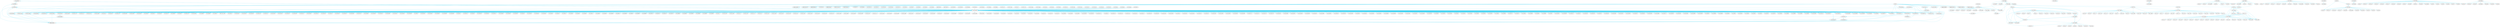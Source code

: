 digraph G {
	"10.2.200.247"->"10.2.203.67" [color="#31CEF0"];
	"10.2.201.88"->"10.2.201.88" [color="#31CEF0"];
	"10.2.203.254"->"10.2.200.108" [color="#31CEF0"];
	"10.2.203.254"->"10.2.200.114" [color="#31CEF0"];
	"10.2.203.254"->"10.2.200.135" [color="#31CEF0"];
	"10.2.203.254"->"10.2.200.151" [color="#31CEF0"];
	"10.2.203.254"->"10.2.200.163" [color="#31CEF0"];
	"10.2.203.254"->"10.2.200.188" [color="#31CEF0"];
	"10.2.203.254"->"10.2.200.193" [color="#31CEF0"];
	"10.2.203.254"->"10.2.200.239" [color="#31CEF0"];
	"10.2.203.254"->"10.2.200.243" [color="#31CEF0"];
	"10.2.203.254"->"10.2.200.247" [color="#31CEF0"];
	"10.2.203.254"->"10.2.200.35" [color="#31CEF0"];
	"10.2.203.254"->"10.2.200.41" [color="#31CEF0"];
	"10.2.203.254"->"10.2.200.72" [color="#31CEF0"];
	"10.2.203.254"->"10.2.201.156" [color="#31CEF0"];
	"10.2.203.254"->"10.2.201.175" [color="#31CEF0"];
	"10.2.203.254"->"10.2.201.211" [color="#31CEF0"];
	"10.2.203.254"->"10.2.201.237" [color="#31CEF0"];
	"10.2.203.254"->"10.2.201.240" [color="#31CEF0"];
	"10.2.203.254"->"10.2.201.41" [color="#31CEF0"];
	"10.2.203.254"->"10.2.201.88" [color="#31CEF0"];
	"10.2.203.254"->"10.2.202.10" [color="#31CEF0"];
	"10.2.203.254"->"10.2.202.170" [color="#31CEF0"];
	"10.2.203.254"->"10.2.202.184" [color="#31CEF0"];
	"10.2.203.254"->"10.2.202.185" [color="#31CEF0"];
	"10.2.203.254"->"10.2.202.202" [color="#31CEF0"];
	"10.2.203.254"->"10.2.202.220" [color="#31CEF0"];
	"10.2.203.254"->"10.2.202.34" [color="#31CEF0"];
	"10.2.203.254"->"10.2.202.37" [color="#31CEF0"];
	"10.2.203.254"->"10.2.202.45" [color="#31CEF0"];
	"10.2.203.254"->"10.2.202.70" [color="#31CEF0"];
	"10.2.203.254"->"10.2.202.83" [color="#31CEF0"];
	"10.2.203.254"->"10.2.202.87" [color="#31CEF0"];
	"10.2.203.254"->"10.2.203.170" [color="#31CEF0"];
	"10.2.203.254"->"10.2.203.189" [color="#31CEF0"];
	"10.2.203.254"->"10.2.203.66" [color="#31CEF0"];
	"10.2.203.254"->"10.2.203.80" [color="#31CEF0"];
	"10.2.203.254"->"10.2.203.87" [color="#31CEF0"];
	"10.2.203.254"->"100.72.227.193" [color="#31CEF0"];
	"10.2.31.254"->"10.2.31.211" [color="#31CEF0"];
	"10.2.0.254"->"10.2.0.10" [color="#31CEF0"];
	"10.2.0.254"->"10.2.0.182" [color="#31CEF0"];
	"10.2.0.254"->"10.2.0.183" [color="#31CEF0"];
	"10.2.0.254"->"10.2.0.185" [color="#31CEF0"];
	"10.2.0.254"->"10.2.0.186" [color="#31CEF0"];
	"10.2.0.187"->"10.2.0.187" [color="#31CEF0"];
	"10.2.0.254"->"10.2.0.200" [color="#31CEF0"];
	"10.2.0.9"->"10.2.0.200" [color="#31CEF0"];
	"10.2.0.249"->"10.2.0.204" [color="#31CEF0"];
	"10.2.0.250"->"10.2.0.204" [color="#31CEF0"];
	"10.2.0.254"->"10.2.0.204" [color="#31CEF0"];
	"10.2.0.254"->"10.2.0.205" [color="#31CEF0"];
	"10.2.0.250"->"10.2.0.249" [color="#31CEF0"];
	"10.2.0.249"->"10.2.0.250" [color="#31CEF0"];
	"10.2.0.181"->"10.2.0.254" [color="#31CEF0"];
	"10.2.0.250"->"10.2.0.254" [color="#31CEF0"];
	"10.2.0.68"->"10.2.0.254" [color="#31CEF0"];
	"10.2.0.254"->"10.2.0.3" [color="#31CEF0"];
	"10.2.0.249"->"10.2.0.64" [color="#31CEF0"];
	"10.2.0.249"->"10.2.0.65" [color="#31CEF0"];
	"10.2.0.249"->"10.2.0.67" [color="#31CEF0"];
	"10.2.0.249"->"10.2.0.68" [color="#31CEF0"];
	"10.2.0.9"->"10.2.0.68" [color="#31CEF0"];
	"10.2.0.254"->"10.2.0.9" [color="#31CEF0"];
	"10.2.1.250"->"10.2.1.1" [color="#31CEF0"];
	"10.2.1.5"->"10.2.1.1" [color="#31CEF0"];
	"10.2.1.254"->"10.2.1.10" [color="#31CEF0"];
	"10.2.1.249"->"10.2.1.11" [color="#31CEF0"];
	"10.2.1.249"->"10.2.1.12" [color="#31CEF0"];
	"10.2.1.249"->"10.2.1.13" [color="#31CEF0"];
	"10.2.1.254"->"10.2.1.14" [color="#31CEF0"];
	"10.2.1.250"->"10.2.1.15" [color="#31CEF0"];
	"10.2.1.254"->"10.2.1.16" [color="#31CEF0"];
	"10.2.1.254"->"10.2.1.18" [color="#31CEF0"];
	"10.2.1.249"->"10.2.1.19" [color="#31CEF0"];
	"10.2.1.249"->"10.2.1.2" [color="#31CEF0"];
	"10.2.1.254"->"10.2.1.20" [color="#31CEF0"];
	"10.2.1.1"->"10.2.1.205" [color="#31CEF0"];
	"10.2.1.15"->"10.2.1.205" [color="#31CEF0"];
	"10.2.1.17"->"10.2.1.205" [color="#31CEF0"];
	"10.2.1.254"->"10.2.1.205" [color="#31CEF0"];
	"10.2.1.5"->"10.2.1.205" [color="#31CEF0"];
	"10.2.1.254"->"10.2.1.21" [color="#31CEF0"];
	"10.2.1.1"->"10.2.1.230" [color="#31CEF0"];
	"10.2.1.15"->"10.2.1.230" [color="#31CEF0"];
	"10.2.1.17"->"10.2.1.230" [color="#31CEF0"];
	"10.2.1.254"->"10.2.1.230" [color="#31CEF0"];
	"10.2.1.5"->"10.2.1.230" [color="#31CEF0"];
	"10.2.1.1"->"10.2.1.249" [color="#31CEF0"];
	"10.2.1.15"->"10.2.1.249" [color="#31CEF0"];
	"10.2.1.17"->"10.2.1.249" [color="#31CEF0"];
	"10.2.1.250"->"10.2.1.249" [color="#31CEF0"];
	"10.2.1.5"->"10.2.1.249" [color="#31CEF0"];
	"10.2.1.1"->"10.2.1.250" [color="#31CEF0"];
	"10.2.1.15"->"10.2.1.250" [color="#31CEF0"];
	"10.2.1.5"->"10.2.1.250" [color="#31CEF0"];
	"10.2.1.1"->"10.2.1.254" [color="#31CEF0"];
	"10.2.1.15"->"10.2.1.254" [color="#31CEF0"];
	"10.2.1.17"->"10.2.1.254" [color="#31CEF0"];
	"10.2.1.5"->"10.2.1.254" [color="#31CEF0"];
	"10.2.1.254"->"10.2.1.3" [color="#31CEF0"];
	"10.2.1.254"->"10.2.1.4" [color="#31CEF0"];
	"10.2.0.250"->"10.2.1.5" [color="#31CEF0"];
	"10.2.1.1"->"10.2.1.5" [color="#31CEF0"];
	"10.2.1.250"->"10.2.1.5" [color="#31CEF0"];
	"10.2.1.254"->"10.2.1.6" [color="#31CEF0"];
	"10.2.1.254"->"10.2.1.8" [color="#31CEF0"];
	"10.2.1.254"->"10.2.1.9" [color="#31CEF0"];
	"10.2.10.250"->"10.2.10.249" [color="#31CEF0"];
	"10.2.10.249"->"10.2.10.250" [color="#31CEF0"];
	"10.2.2.254"->"10.2.2.1" [color="#31CEF0"];
	"10.2.2.249"->"10.2.2.10" [color="#31CEF0"];
	"10.2.2.254"->"10.2.2.11" [color="#31CEF0"];
	"10.2.2.254"->"10.2.2.12" [color="#31CEF0"];
	"10.2.2.254"->"10.2.2.13" [color="#31CEF0"];
	"10.2.2.254"->"10.2.2.14" [color="#31CEF0"];
	"10.2.2.249"->"10.2.2.15" [color="#31CEF0"];
	"10.2.2.250"->"10.2.2.16" [color="#31CEF0"];
	"10.2.2.254"->"10.2.2.16" [color="#31CEF0"];
	"10.2.2.249"->"10.2.2.17" [color="#31CEF0"];
	"10.2.2.254"->"10.2.2.17" [color="#31CEF0"];
	"10.2.2.249"->"10.2.2.18" [color="#31CEF0"];
	"10.2.2.254"->"10.2.2.19" [color="#31CEF0"];
	"10.2.2.249"->"10.2.2.2" [color="#31CEF0"];
	"10.2.2.254"->"10.2.2.20" [color="#31CEF0"];
	"10.2.2.254"->"10.2.2.205" [color="#31CEF0"];
	"10.2.2.8"->"10.2.2.205" [color="#31CEF0"];
	"10.2.2.9"->"10.2.2.205" [color="#31CEF0"];
	"10.2.2.254"->"10.2.2.21" [color="#31CEF0"];
	"10.2.2.254"->"10.2.2.230" [color="#31CEF0"];
	"10.2.2.8"->"10.2.2.230" [color="#31CEF0"];
	"10.2.2.9"->"10.2.2.230" [color="#31CEF0"];
	"10.2.2.250"->"10.2.2.249" [color="#31CEF0"];
	"10.2.2.8"->"10.2.2.249" [color="#31CEF0"];
	"10.2.2.9"->"10.2.2.249" [color="#31CEF0"];
	"10.2.2.16"->"10.2.2.250" [color="#31CEF0"];
	"10.2.2.249"->"10.2.2.250" [color="#31CEF0"];
	"10.2.2.8"->"10.2.2.250" [color="#31CEF0"];
	"10.2.2.9"->"10.2.2.250" [color="#31CEF0"];
	"10.2.2.8"->"10.2.2.254" [color="#31CEF0"];
	"10.2.2.9"->"10.2.2.254" [color="#31CEF0"];
	"10.2.2.249"->"10.2.2.3" [color="#31CEF0"];
	"10.2.2.249"->"10.2.2.4" [color="#31CEF0"];
	"10.2.2.254"->"10.2.2.5" [color="#31CEF0"];
	"10.2.2.249"->"10.2.2.6" [color="#31CEF0"];
	"10.2.2.254"->"10.2.2.7" [color="#31CEF0"];
	"10.2.0.250"->"10.2.2.8" [color="#31CEF0"];
	"10.2.2.250"->"10.2.2.8" [color="#31CEF0"];
	"10.2.2.9"->"10.2.2.8" [color="#31CEF0"];
	"10.2.2.250"->"10.2.2.9" [color="#31CEF0"];
	"10.2.2.8"->"10.2.2.9" [color="#31CEF0"];
	"10.2.203.254"->"10.2.200.10" [color="#31CEF0"];
	"10.2.203.254"->"10.2.200.102" [color="#31CEF0"];
	"10.2.203.254"->"10.2.200.104" [color="#31CEF0"];
	"10.2.203.254"->"10.2.200.108" [color="#31CEF0"];
	"10.2.203.254"->"10.2.200.109" [color="#31CEF0"];
	"10.2.203.254"->"10.2.200.114" [color="#31CEF0"];
	"10.2.203.254"->"10.2.200.119" [color="#31CEF0"];
	"10.2.203.254"->"10.2.200.121" [color="#31CEF0"];
	"10.2.203.254"->"10.2.200.126" [color="#31CEF0"];
	"10.2.203.254"->"10.2.200.130" [color="#31CEF0"];
	"10.2.203.254"->"10.2.200.132" [color="#31CEF0"];
	"10.2.203.254"->"10.2.200.135" [color="#31CEF0"];
	"10.2.203.254"->"10.2.200.136" [color="#31CEF0"];
	"10.2.203.254"->"10.2.200.137" [color="#31CEF0"];
	"10.2.203.254"->"10.2.200.139" [color="#31CEF0"];
	"10.2.203.254"->"10.2.200.141" [color="#31CEF0"];
	"10.2.203.254"->"10.2.200.145" [color="#31CEF0"];
	"10.2.203.254"->"10.2.200.15" [color="#31CEF0"];
	"0.0.0.0"->"10.2.200.151" [color="#31CEF0"];
	"10.2.200.151"->"10.2.200.151" [color="#31CEF0"];
	"10.2.203.254"->"10.2.200.151" [color="#31CEF0"];
	"10.2.203.254"->"10.2.200.152" [color="#31CEF0"];
	"10.2.203.254"->"10.2.200.167" [color="#31CEF0"];
	"10.2.203.254"->"10.2.200.169" [color="#31CEF0"];
	"10.2.203.254"->"10.2.200.176" [color="#31CEF0"];
	"10.2.203.254"->"10.2.200.180" [color="#31CEF0"];
	"10.2.203.254"->"10.2.200.184" [color="#31CEF0"];
	"10.2.203.254"->"10.2.200.187" [color="#31CEF0"];
	"10.2.203.254"->"10.2.200.188" [color="#31CEF0"];
	"10.2.203.254"->"10.2.200.189" [color="#31CEF0"];
	"10.2.203.254"->"10.2.200.191" [color="#31CEF0"];
	"0.0.0.0"->"10.2.200.193" [color="#31CEF0"];
	"10.2.200.193"->"10.2.200.193" [color="#31CEF0"];
	"10.2.203.254"->"10.2.200.194" [color="#31CEF0"];
	"10.2.203.254"->"10.2.200.196" [color="#31CEF0"];
	"10.2.203.254"->"10.2.200.2" [color="#31CEF0"];
	"10.2.203.254"->"10.2.200.202" [color="#31CEF0"];
	"10.2.203.254"->"10.2.200.203" [color="#31CEF0"];
	"10.2.203.254"->"10.2.200.205" [color="#31CEF0"];
	"10.2.203.254"->"10.2.200.208" [color="#31CEF0"];
	"10.2.203.254"->"10.2.200.209" [color="#31CEF0"];
	"10.2.203.254"->"10.2.200.21" [color="#31CEF0"];
	"10.2.203.254"->"10.2.200.211" [color="#31CEF0"];
	"10.2.200.213"->"10.2.200.213" [color="#31CEF0"];
	"10.2.203.254"->"10.2.200.22" [color="#31CEF0"];
	"10.2.203.254"->"10.2.200.220" [color="#31CEF0"];
	"10.2.203.254"->"10.2.200.225" [color="#31CEF0"];
	"10.2.203.254"->"10.2.200.227" [color="#31CEF0"];
	"10.2.203.254"->"10.2.200.228" [color="#31CEF0"];
	"10.2.203.254"->"10.2.200.229" [color="#31CEF0"];
	"10.2.203.254"->"10.2.200.233" [color="#31CEF0"];
	"10.2.203.254"->"10.2.200.239" [color="#31CEF0"];
	"10.2.203.254"->"10.2.200.24" [color="#31CEF0"];
	"10.2.203.254"->"10.2.200.240" [color="#31CEF0"];
	"10.2.203.254"->"10.2.200.243" [color="#31CEF0"];
	"10.2.203.254"->"10.2.200.244" [color="#31CEF0"];
	"10.2.203.254"->"10.2.200.245" [color="#31CEF0"];
	"10.2.203.67"->"10.2.200.247" [color="#31CEF0"];
	"10.2.203.254"->"10.2.200.26" [color="#31CEF0"];
	"10.2.203.254"->"10.2.200.31" [color="#31CEF0"];
	"0.0.0.0"->"10.2.200.35" [color="#31CEF0"];
	"10.2.200.35"->"10.2.200.35" [color="#31CEF0"];
	"10.2.203.254"->"10.2.200.35" [color="#31CEF0"];
	"10.2.203.254"->"10.2.200.37" [color="#31CEF0"];
	"10.2.203.254"->"10.2.200.39" [color="#31CEF0"];
	"10.2.203.254"->"10.2.200.40" [color="#31CEF0"];
	"10.2.203.254"->"10.2.200.41" [color="#31CEF0"];
	"10.2.203.254"->"10.2.200.46" [color="#31CEF0"];
	"10.2.203.254"->"10.2.200.47" [color="#31CEF0"];
	"10.2.203.254"->"10.2.200.50" [color="#31CEF0"];
	"10.2.203.254"->"10.2.200.53" [color="#31CEF0"];
	"10.2.203.254"->"10.2.200.56" [color="#31CEF0"];
	"10.2.203.254"->"10.2.200.57" [color="#31CEF0"];
	"10.2.203.254"->"10.2.200.58" [color="#31CEF0"];
	"10.2.203.254"->"10.2.200.6" [color="#31CEF0"];
	"10.2.203.254"->"10.2.200.65" [color="#31CEF0"];
	"10.2.203.254"->"10.2.200.69" [color="#31CEF0"];
	"0.0.0.0"->"10.2.200.70" [color="#31CEF0"];
	"10.2.200.70"->"10.2.200.70" [color="#31CEF0"];
	"10.2.203.254"->"10.2.200.70" [color="#31CEF0"];
	"10.2.203.254"->"10.2.200.73" [color="#31CEF0"];
	"10.2.203.254"->"10.2.200.74" [color="#31CEF0"];
	"10.2.203.254"->"10.2.200.75" [color="#31CEF0"];
	"10.2.203.254"->"10.2.200.76" [color="#31CEF0"];
	"10.2.203.254"->"10.2.200.80" [color="#31CEF0"];
	"10.2.203.254"->"10.2.200.84" [color="#31CEF0"];
	"10.2.203.254"->"10.2.200.85" [color="#31CEF0"];
	"10.2.203.254"->"10.2.200.88" [color="#31CEF0"];
	"10.2.203.254"->"10.2.200.89" [color="#31CEF0"];
	"10.2.203.254"->"10.2.200.96" [color="#31CEF0"];
	"0.0.0.0"->"10.2.201.0" [color="#31CEF0"];
	"10.2.201.0"->"10.2.201.0" [color="#31CEF0"];
	"10.2.201.161"->"10.2.201.0" [color="#31CEF0"];
	"10.2.203.254"->"10.2.201.1" [color="#31CEF0"];
	"10.2.203.254"->"10.2.201.100" [color="#31CEF0"];
	"10.2.203.254"->"10.2.201.106" [color="#31CEF0"];
	"10.2.203.254"->"10.2.201.11" [color="#31CEF0"];
	"10.2.203.254"->"10.2.201.116" [color="#31CEF0"];
	"10.2.203.254"->"10.2.201.117" [color="#31CEF0"];
	"0.0.0.0"->"10.2.201.118" [color="#31CEF0"];
	"10.2.201.118"->"10.2.201.118" [color="#31CEF0"];
	"10.2.203.254"->"10.2.201.118" [color="#31CEF0"];
	"10.2.203.254"->"10.2.201.12" [color="#31CEF0"];
	"10.2.203.254"->"10.2.201.122" [color="#31CEF0"];
	"10.2.203.254"->"10.2.201.128" [color="#31CEF0"];
	"10.2.203.254"->"10.2.201.132" [color="#31CEF0"];
	"10.2.203.254"->"10.2.201.133" [color="#31CEF0"];
	"10.2.203.254"->"10.2.201.141" [color="#31CEF0"];
	"10.2.203.254"->"10.2.201.143" [color="#31CEF0"];
	"10.2.203.254"->"10.2.201.153" [color="#31CEF0"];
	"10.2.203.254"->"10.2.201.154" [color="#31CEF0"];
	"10.2.203.254"->"10.2.201.155" [color="#31CEF0"];
	"10.2.203.254"->"10.2.201.157" [color="#31CEF0"];
	"10.2.203.254"->"10.2.201.159" [color="#31CEF0"];
	"10.2.203.254"->"10.2.201.160" [color="#31CEF0"];
	"0.0.0.0"->"10.2.201.161" [color="#31CEF0"];
	"10.2.201.161"->"10.2.201.161" [color="#31CEF0"];
	"10.2.203.254"->"10.2.201.161" [color="#31CEF0"];
	"10.2.203.254"->"10.2.201.163" [color="#31CEF0"];
	"10.2.203.254"->"10.2.201.166" [color="#31CEF0"];
	"10.2.203.254"->"10.2.201.167" [color="#31CEF0"];
	"10.2.203.254"->"10.2.201.171" [color="#31CEF0"];
	"0.0.0.0"->"10.2.201.174" [color="#31CEF0"];
	"10.2.201.174"->"10.2.201.174" [color="#31CEF0"];
	"10.2.203.254"->"10.2.201.174" [color="#31CEF0"];
	"10.2.203.254"->"10.2.201.181" [color="#31CEF0"];
	"10.2.203.254"->"10.2.201.185" [color="#31CEF0"];
	"10.2.203.254"->"10.2.201.186" [color="#31CEF0"];
	"10.2.203.254"->"10.2.201.189" [color="#31CEF0"];
	"0.0.0.0"->"10.2.201.194" [color="#31CEF0"];
	"10.2.201.194"->"10.2.201.194" [color="#31CEF0"];
	"10.2.203.254"->"10.2.201.194" [color="#31CEF0"];
	"10.2.203.254"->"10.2.201.197" [color="#31CEF0"];
	"10.2.203.254"->"10.2.201.213" [color="#31CEF0"];
	"10.2.203.254"->"10.2.201.225" [color="#31CEF0"];
	"10.2.203.254"->"10.2.201.226" [color="#31CEF0"];
	"10.2.203.254"->"10.2.201.23" [color="#31CEF0"];
	"10.2.203.254"->"10.2.201.234" [color="#31CEF0"];
	"10.2.201.235"->"10.2.201.235" [color="#31CEF0"];
	"10.2.203.254"->"10.2.201.235" [color="#31CEF0"];
	"10.2.203.254"->"10.2.201.236" [color="#31CEF0"];
	"10.2.201.237"->"10.2.201.237" [color="#31CEF0"];
	"10.2.203.254"->"10.2.201.24" [color="#31CEF0"];
	"10.2.203.254"->"10.2.201.240" [color="#31CEF0"];
	"10.2.203.254"->"10.2.201.245" [color="#31CEF0"];
	"10.2.203.254"->"10.2.201.246" [color="#31CEF0"];
	"10.2.203.254"->"10.2.201.251" [color="#31CEF0"];
	"0.0.0.0"->"10.2.201.253" [color="#31CEF0"];
	"10.2.201.253"->"10.2.201.253" [color="#31CEF0"];
	"10.2.203.254"->"10.2.201.254" [color="#31CEF0"];
	"10.2.203.254"->"10.2.201.255" [color="#31CEF0"];
	"10.2.203.254"->"10.2.201.29" [color="#31CEF0"];
	"10.2.203.254"->"10.2.201.33" [color="#31CEF0"];
	"10.2.203.254"->"10.2.201.44" [color="#31CEF0"];
	"10.2.203.254"->"10.2.201.52" [color="#31CEF0"];
	"10.2.203.254"->"10.2.201.54" [color="#31CEF0"];
	"10.2.203.254"->"10.2.201.60" [color="#31CEF0"];
	"0.0.0.0"->"10.2.201.64" [color="#31CEF0"];
	"10.2.201.64"->"10.2.201.64" [color="#31CEF0"];
	"10.2.203.254"->"10.2.201.70" [color="#31CEF0"];
	"10.2.203.254"->"10.2.201.78" [color="#31CEF0"];
	"10.2.203.254"->"10.2.201.79" [color="#31CEF0"];
	"10.2.201.88"->"10.2.201.88" [color="#31CEF0"];
	"10.2.203.254"->"10.2.201.88" [color="#31CEF0"];
	"10.2.203.254"->"10.2.201.92" [color="#31CEF0"];
	"10.2.203.254"->"10.2.201.95" [color="#31CEF0"];
	"10.2.203.254"->"10.2.201.99" [color="#31CEF0"];
	"10.2.203.254"->"10.2.202.10" [color="#31CEF0"];
	"10.2.203.254"->"10.2.202.100" [color="#31CEF0"];
	"10.2.203.254"->"10.2.202.102" [color="#31CEF0"];
	"10.2.202.107"->"10.2.202.107" [color="#31CEF0"];
	"10.2.203.254"->"10.2.202.107" [color="#31CEF0"];
	"10.2.203.254"->"10.2.202.11" [color="#31CEF0"];
	"10.2.203.254"->"10.2.202.112" [color="#31CEF0"];
	"10.2.203.254"->"10.2.202.113" [color="#31CEF0"];
	"10.2.203.254"->"10.2.202.114" [color="#31CEF0"];
	"10.2.203.254"->"10.2.202.115" [color="#31CEF0"];
	"10.2.203.254"->"10.2.202.117" [color="#31CEF0"];
	"10.2.203.254"->"10.2.202.119" [color="#31CEF0"];
	"10.2.203.254"->"10.2.202.123" [color="#31CEF0"];
	"10.2.203.254"->"10.2.202.125" [color="#31CEF0"];
	"10.2.203.254"->"10.2.202.129" [color="#31CEF0"];
	"10.2.203.254"->"10.2.202.13" [color="#31CEF0"];
	"10.2.203.254"->"10.2.202.131" [color="#31CEF0"];
	"10.2.203.254"->"10.2.202.134" [color="#31CEF0"];
	"10.2.203.254"->"10.2.202.141" [color="#31CEF0"];
	"0.0.0.0"->"10.2.202.143" [color="#31CEF0"];
	"10.2.202.143"->"10.2.202.143" [color="#31CEF0"];
	"10.2.203.254"->"10.2.202.143" [color="#31CEF0"];
	"10.2.203.254"->"10.2.202.151" [color="#31CEF0"];
	"10.2.203.254"->"10.2.202.154" [color="#31CEF0"];
	"10.2.203.254"->"10.2.202.158" [color="#31CEF0"];
	"10.2.203.254"->"10.2.202.163" [color="#31CEF0"];
	"10.2.203.254"->"10.2.202.164" [color="#31CEF0"];
	"10.2.203.254"->"10.2.202.168" [color="#31CEF0"];
	"10.2.203.254"->"10.2.202.170" [color="#31CEF0"];
	"10.2.203.254"->"10.2.202.171" [color="#31CEF0"];
	"10.2.203.254"->"10.2.202.172" [color="#31CEF0"];
	"10.2.203.254"->"10.2.202.173" [color="#31CEF0"];
	"10.2.203.254"->"10.2.202.175" [color="#31CEF0"];
	"10.2.203.254"->"10.2.202.181" [color="#31CEF0"];
	"10.2.203.254"->"10.2.202.183" [color="#31CEF0"];
	"10.2.203.254"->"10.2.202.185" [color="#31CEF0"];
	"10.2.203.254"->"10.2.202.187" [color="#31CEF0"];
	"10.2.203.254"->"10.2.202.194" [color="#31CEF0"];
	"10.2.203.254"->"10.2.202.195" [color="#31CEF0"];
	"10.2.203.254"->"10.2.202.197" [color="#31CEF0"];
	"10.2.203.254"->"10.2.202.199" [color="#31CEF0"];
	"10.2.203.254"->"10.2.202.201" [color="#31CEF0"];
	"0.0.0.0"->"10.2.202.202" [color="#31CEF0"];
	"10.2.202.202"->"10.2.202.202" [color="#31CEF0"];
	"10.2.202.219"->"10.2.202.206" [color="#31CEF0"];
	"10.2.203.254"->"10.2.202.214" [color="#31CEF0"];
	"10.2.203.254"->"10.2.202.215" [color="#31CEF0"];
	"0.0.0.0"->"10.2.202.217" [color="#31CEF0"];
	"10.2.202.217"->"10.2.202.217" [color="#31CEF0"];
	"10.2.203.254"->"10.2.202.217" [color="#31CEF0"];
	"10.2.203.254"->"10.2.202.219" [color="#31CEF0"];
	"10.2.203.254"->"10.2.202.220" [color="#31CEF0"];
	"10.2.203.254"->"10.2.202.229" [color="#31CEF0"];
	"10.2.203.254"->"10.2.202.23" [color="#31CEF0"];
	"10.2.203.254"->"10.2.202.231" [color="#31CEF0"];
	"10.2.203.254"->"10.2.202.232" [color="#31CEF0"];
	"10.2.203.254"->"10.2.202.233" [color="#31CEF0"];
	"10.2.203.254"->"10.2.202.235" [color="#31CEF0"];
	"10.2.203.254"->"10.2.202.236" [color="#31CEF0"];
	"10.2.203.254"->"10.2.202.240" [color="#31CEF0"];
	"10.2.203.254"->"10.2.202.243" [color="#31CEF0"];
	"10.2.203.254"->"10.2.202.247" [color="#31CEF0"];
	"10.2.203.254"->"10.2.202.249" [color="#31CEF0"];
	"10.2.203.254"->"10.2.202.250" [color="#31CEF0"];
	"10.2.203.254"->"10.2.202.30" [color="#31CEF0"];
	"10.2.203.254"->"10.2.202.32" [color="#31CEF0"];
	"10.2.203.254"->"10.2.202.34" [color="#31CEF0"];
	"10.2.203.254"->"10.2.202.38" [color="#31CEF0"];
	"10.2.203.254"->"10.2.202.41" [color="#31CEF0"];
	"10.2.203.254"->"10.2.202.42" [color="#31CEF0"];
	"10.2.203.254"->"10.2.202.48" [color="#31CEF0"];
	"10.2.203.254"->"10.2.202.50" [color="#31CEF0"];
	"10.2.203.254"->"10.2.202.52" [color="#31CEF0"];
	"10.2.203.254"->"10.2.202.59" [color="#31CEF0"];
	"10.2.203.254"->"10.2.202.61" [color="#31CEF0"];
	"10.2.203.254"->"10.2.202.64" [color="#31CEF0"];
	"10.2.203.254"->"10.2.202.70" [color="#31CEF0"];
	"10.2.203.254"->"10.2.202.73" [color="#31CEF0"];
	"10.2.203.254"->"10.2.202.74" [color="#31CEF0"];
	"10.2.203.254"->"10.2.202.81" [color="#31CEF0"];
	"10.2.203.254"->"10.2.202.83" [color="#31CEF0"];
	"10.2.203.254"->"10.2.202.86" [color="#31CEF0"];
	"10.2.203.254"->"10.2.202.87" [color="#31CEF0"];
	"10.2.203.254"->"10.2.202.94" [color="#31CEF0"];
	"10.2.203.254"->"10.2.202.96" [color="#31CEF0"];
	"10.2.203.254"->"10.2.203.0" [color="#31CEF0"];
	"10.2.203.254"->"10.2.203.102" [color="#31CEF0"];
	"10.2.203.254"->"10.2.203.106" [color="#31CEF0"];
	"0.0.0.0"->"10.2.203.116" [color="#31CEF0"];
	"10.2.203.116"->"10.2.203.116" [color="#31CEF0"];
	"10.2.203.254"->"10.2.203.116" [color="#31CEF0"];
	"10.2.203.254"->"10.2.203.117" [color="#31CEF0"];
	"10.2.201.0"->"10.2.203.118" [color="#31CEF0"];
	"10.2.203.254"->"10.2.203.118" [color="#31CEF0"];
	"10.2.203.9"->"10.2.203.118" [color="#31CEF0"];
	"10.2.203.254"->"10.2.203.12" [color="#31CEF0"];
	"10.2.203.254"->"10.2.203.120" [color="#31CEF0"];
	"10.2.203.254"->"10.2.203.122" [color="#31CEF0"];
	"10.2.203.254"->"10.2.203.13" [color="#31CEF0"];
	"10.2.203.254"->"10.2.203.134" [color="#31CEF0"];
	"10.2.203.254"->"10.2.203.148" [color="#31CEF0"];
	"10.2.203.254"->"10.2.203.152" [color="#31CEF0"];
	"10.2.203.254"->"10.2.203.156" [color="#31CEF0"];
	"10.2.203.254"->"10.2.203.157" [color="#31CEF0"];
	"10.2.203.254"->"10.2.203.161" [color="#31CEF0"];
	"10.2.203.254"->"10.2.203.163" [color="#31CEF0"];
	"10.2.203.254"->"10.2.203.168" [color="#31CEF0"];
	"10.2.203.254"->"10.2.203.170" [color="#31CEF0"];
	"10.2.203.254"->"10.2.203.177" [color="#31CEF0"];
	"10.2.203.254"->"10.2.203.182" [color="#31CEF0"];
	"10.2.203.254"->"10.2.203.183" [color="#31CEF0"];
	"10.2.203.189"->"10.2.203.189" [color="#31CEF0"];
	"10.2.203.254"->"10.2.203.194" [color="#31CEF0"];
	"10.2.203.254"->"10.2.203.196" [color="#31CEF0"];
	"10.2.201.0"->"10.2.203.197" [color="#31CEF0"];
	"10.2.203.197"->"10.2.203.197" [color="#31CEF0"];
	"10.2.203.254"->"10.2.203.199" [color="#31CEF0"];
	"10.2.203.254"->"10.2.203.24" [color="#31CEF0"];
	"10.2.200.10"->"10.2.203.254" [color="#31CEF0"];
	"10.2.200.102"->"10.2.203.254" [color="#31CEF0"];
	"10.2.200.105"->"10.2.203.254" [color="#31CEF0"];
	"10.2.200.108"->"10.2.203.254" [color="#31CEF0"];
	"10.2.200.114"->"10.2.203.254" [color="#31CEF0"];
	"10.2.200.126"->"10.2.203.254" [color="#31CEF0"];
	"10.2.200.136"->"10.2.203.254" [color="#31CEF0"];
	"10.2.200.137"->"10.2.203.254" [color="#31CEF0"];
	"10.2.200.151"->"10.2.203.254" [color="#31CEF0"];
	"10.2.200.152"->"10.2.203.254" [color="#31CEF0"];
	"10.2.200.163"->"10.2.203.254" [color="#31CEF0"];
	"10.2.200.167"->"10.2.203.254" [color="#31CEF0"];
	"10.2.200.184"->"10.2.203.254" [color="#31CEF0"];
	"10.2.200.188"->"10.2.203.254" [color="#31CEF0"];
	"10.2.200.190"->"10.2.203.254" [color="#31CEF0"];
	"10.2.200.191"->"10.2.203.254" [color="#31CEF0"];
	"10.2.200.193"->"10.2.203.254" [color="#31CEF0"];
	"10.2.200.194"->"10.2.203.254" [color="#31CEF0"];
	"10.2.200.2"->"10.2.203.254" [color="#31CEF0"];
	"10.2.200.203"->"10.2.203.254" [color="#31CEF0"];
	"10.2.200.206"->"10.2.203.254" [color="#31CEF0"];
	"10.2.200.211"->"10.2.203.254" [color="#31CEF0"];
	"10.2.200.213"->"10.2.203.254" [color="#31CEF0"];
	"10.2.200.215"->"10.2.203.254" [color="#31CEF0"];
	"10.2.200.219"->"10.2.203.254" [color="#31CEF0"];
	"10.2.200.228"->"10.2.203.254" [color="#31CEF0"];
	"10.2.200.229"->"10.2.203.254" [color="#31CEF0"];
	"10.2.200.233"->"10.2.203.254" [color="#31CEF0"];
	"10.2.200.239"->"10.2.203.254" [color="#31CEF0"];
	"10.2.200.243"->"10.2.203.254" [color="#31CEF0"];
	"10.2.200.247"->"10.2.203.254" [color="#31CEF0"];
	"10.2.200.28"->"10.2.203.254" [color="#31CEF0"];
	"10.2.200.31"->"10.2.203.254" [color="#31CEF0"];
	"10.2.200.35"->"10.2.203.254" [color="#31CEF0"];
	"10.2.200.41"->"10.2.203.254" [color="#31CEF0"];
	"10.2.200.69"->"10.2.203.254" [color="#31CEF0"];
	"10.2.200.70"->"10.2.203.254" [color="#31CEF0"];
	"10.2.200.72"->"10.2.203.254" [color="#31CEF0"];
	"10.2.200.81"->"10.2.203.254" [color="#31CEF0"];
	"10.2.200.84"->"10.2.203.254" [color="#31CEF0"];
	"10.2.200.89"->"10.2.203.254" [color="#31CEF0"];
	"10.2.201.0"->"10.2.203.254" [color="#31CEF0"];
	"10.2.201.117"->"10.2.203.254" [color="#31CEF0"];
	"10.2.201.118"->"10.2.203.254" [color="#31CEF0"];
	"10.2.201.127"->"10.2.203.254" [color="#31CEF0"];
	"10.2.201.138"->"10.2.203.254" [color="#31CEF0"];
	"10.2.201.156"->"10.2.203.254" [color="#31CEF0"];
	"10.2.201.161"->"10.2.203.254" [color="#31CEF0"];
	"10.2.201.163"->"10.2.203.254" [color="#31CEF0"];
	"10.2.201.166"->"10.2.203.254" [color="#31CEF0"];
	"10.2.201.17"->"10.2.203.254" [color="#31CEF0"];
	"10.2.201.170"->"10.2.203.254" [color="#31CEF0"];
	"10.2.201.174"->"10.2.203.254" [color="#31CEF0"];
	"10.2.201.175"->"10.2.203.254" [color="#31CEF0"];
	"10.2.201.186"->"10.2.203.254" [color="#31CEF0"];
	"10.2.201.194"->"10.2.203.254" [color="#31CEF0"];
	"10.2.201.204"->"10.2.203.254" [color="#31CEF0"];
	"10.2.201.211"->"10.2.203.254" [color="#31CEF0"];
	"10.2.201.213"->"10.2.203.254" [color="#31CEF0"];
	"10.2.201.22"->"10.2.203.254" [color="#31CEF0"];
	"10.2.201.235"->"10.2.203.254" [color="#31CEF0"];
	"10.2.201.237"->"10.2.203.254" [color="#31CEF0"];
	"10.2.201.240"->"10.2.203.254" [color="#31CEF0"];
	"10.2.201.249"->"10.2.203.254" [color="#31CEF0"];
	"10.2.201.25"->"10.2.203.254" [color="#31CEF0"];
	"10.2.201.41"->"10.2.203.254" [color="#31CEF0"];
	"10.2.201.53"->"10.2.203.254" [color="#31CEF0"];
	"10.2.201.54"->"10.2.203.254" [color="#31CEF0"];
	"10.2.201.60"->"10.2.203.254" [color="#31CEF0"];
	"10.2.201.64"->"10.2.203.254" [color="#31CEF0"];
	"10.2.201.88"->"10.2.203.254" [color="#31CEF0"];
	"10.2.201.93"->"10.2.203.254" [color="#31CEF0"];
	"10.2.201.95"->"10.2.203.254" [color="#31CEF0"];
	"10.2.202.10"->"10.2.203.254" [color="#31CEF0"];
	"10.2.202.102"->"10.2.203.254" [color="#31CEF0"];
	"10.2.202.107"->"10.2.203.254" [color="#31CEF0"];
	"10.2.202.121"->"10.2.203.254" [color="#31CEF0"];
	"10.2.202.125"->"10.2.203.254" [color="#31CEF0"];
	"10.2.202.13"->"10.2.203.254" [color="#31CEF0"];
	"10.2.202.134"->"10.2.203.254" [color="#31CEF0"];
	"10.2.202.139"->"10.2.203.254" [color="#31CEF0"];
	"10.2.202.143"->"10.2.203.254" [color="#31CEF0"];
	"10.2.202.145"->"10.2.203.254" [color="#31CEF0"];
	"10.2.202.147"->"10.2.203.254" [color="#31CEF0"];
	"10.2.202.150"->"10.2.203.254" [color="#31CEF0"];
	"10.2.202.168"->"10.2.203.254" [color="#31CEF0"];
	"10.2.202.170"->"10.2.203.254" [color="#31CEF0"];
	"10.2.202.172"->"10.2.203.254" [color="#31CEF0"];
	"10.2.202.181"->"10.2.203.254" [color="#31CEF0"];
	"10.2.202.184"->"10.2.203.254" [color="#31CEF0"];
	"10.2.202.185"->"10.2.203.254" [color="#31CEF0"];
	"10.2.202.187"->"10.2.203.254" [color="#31CEF0"];
	"10.2.202.191"->"10.2.203.254" [color="#31CEF0"];
	"10.2.202.194"->"10.2.203.254" [color="#31CEF0"];
	"10.2.202.197"->"10.2.203.254" [color="#31CEF0"];
	"10.2.202.202"->"10.2.203.254" [color="#31CEF0"];
	"10.2.202.217"->"10.2.203.254" [color="#31CEF0"];
	"10.2.202.219"->"10.2.203.254" [color="#31CEF0"];
	"10.2.202.229"->"10.2.203.254" [color="#31CEF0"];
	"10.2.202.231"->"10.2.203.254" [color="#31CEF0"];
	"10.2.202.236"->"10.2.203.254" [color="#31CEF0"];
	"10.2.202.237"->"10.2.203.254" [color="#31CEF0"];
	"10.2.202.24"->"10.2.203.254" [color="#31CEF0"];
	"10.2.202.249"->"10.2.203.254" [color="#31CEF0"];
	"10.2.202.30"->"10.2.203.254" [color="#31CEF0"];
	"10.2.202.32"->"10.2.203.254" [color="#31CEF0"];
	"10.2.202.33"->"10.2.203.254" [color="#31CEF0"];
	"10.2.202.34"->"10.2.203.254" [color="#31CEF0"];
	"10.2.202.37"->"10.2.203.254" [color="#31CEF0"];
	"10.2.202.38"->"10.2.203.254" [color="#31CEF0"];
	"10.2.202.42"->"10.2.203.254" [color="#31CEF0"];
	"10.2.202.45"->"10.2.203.254" [color="#31CEF0"];
	"10.2.202.46"->"10.2.203.254" [color="#31CEF0"];
	"10.2.202.47"->"10.2.203.254" [color="#31CEF0"];
	"10.2.202.59"->"10.2.203.254" [color="#31CEF0"];
	"10.2.202.61"->"10.2.203.254" [color="#31CEF0"];
	"10.2.202.70"->"10.2.203.254" [color="#31CEF0"];
	"10.2.202.74"->"10.2.203.254" [color="#31CEF0"];
	"10.2.202.77"->"10.2.203.254" [color="#31CEF0"];
	"10.2.202.81"->"10.2.203.254" [color="#31CEF0"];
	"10.2.202.83"->"10.2.203.254" [color="#31CEF0"];
	"10.2.202.85"->"10.2.203.254" [color="#31CEF0"];
	"10.2.202.87"->"10.2.203.254" [color="#31CEF0"];
	"10.2.203.114"->"10.2.203.254" [color="#31CEF0"];
	"10.2.203.116"->"10.2.203.254" [color="#31CEF0"];
	"10.2.203.117"->"10.2.203.254" [color="#31CEF0"];
	"10.2.203.118"->"10.2.203.254" [color="#31CEF0"];
	"10.2.203.12"->"10.2.203.254" [color="#31CEF0"];
	"10.2.203.121"->"10.2.203.254" [color="#31CEF0"];
	"10.2.203.13"->"10.2.203.254" [color="#31CEF0"];
	"10.2.203.140"->"10.2.203.254" [color="#31CEF0"];
	"10.2.203.163"->"10.2.203.254" [color="#31CEF0"];
	"10.2.203.164"->"10.2.203.254" [color="#31CEF0"];
	"10.2.203.168"->"10.2.203.254" [color="#31CEF0"];
	"10.2.203.170"->"10.2.203.254" [color="#31CEF0"];
	"10.2.203.174"->"10.2.203.254" [color="#31CEF0"];
	"10.2.203.18"->"10.2.203.254" [color="#31CEF0"];
	"10.2.203.189"->"10.2.203.254" [color="#31CEF0"];
	"10.2.203.197"->"10.2.203.254" [color="#31CEF0"];
	"10.2.203.199"->"10.2.203.254" [color="#31CEF0"];
	"10.2.203.27"->"10.2.203.254" [color="#31CEF0"];
	"10.2.203.32"->"10.2.203.254" [color="#31CEF0"];
	"10.2.203.43"->"10.2.203.254" [color="#31CEF0"];
	"10.2.203.46"->"10.2.203.254" [color="#31CEF0"];
	"10.2.203.66"->"10.2.203.254" [color="#31CEF0"];
	"10.2.203.84"->"10.2.203.254" [color="#31CEF0"];
	"10.2.203.87"->"10.2.203.254" [color="#31CEF0"];
	"10.2.203.9"->"10.2.203.254" [color="#31CEF0"];
	"10.2.203.90"->"10.2.203.254" [color="#31CEF0"];
	"100.65.29.33"->"10.2.203.254" [color="#31CEF0"];
	"100.72.227.193"->"10.2.203.254" [color="#31CEF0"];
	"100.76.94.74"->"10.2.203.254" [color="#31CEF0"];
	"10.2.203.254"->"10.2.203.33" [color="#31CEF0"];
	"10.2.203.254"->"10.2.203.4" [color="#31CEF0"];
	"10.2.203.254"->"10.2.203.40" [color="#31CEF0"];
	"10.2.203.254"->"10.2.203.45" [color="#31CEF0"];
	"10.2.203.254"->"10.2.203.47" [color="#31CEF0"];
	"10.2.203.254"->"10.2.203.5" [color="#31CEF0"];
	"10.2.203.254"->"10.2.203.66" [color="#31CEF0"];
	"10.2.203.118"->"10.2.203.67" [color="#31CEF0"];
	"10.2.203.254"->"10.2.203.75" [color="#31CEF0"];
	"10.2.203.254"->"10.2.203.79" [color="#31CEF0"];
	"10.2.203.254"->"10.2.203.80" [color="#31CEF0"];
	"10.2.203.254"->"10.2.203.82" [color="#31CEF0"];
	"10.2.203.254"->"10.2.203.84" [color="#31CEF0"];
	"10.2.203.254"->"10.2.203.85" [color="#31CEF0"];
	"10.2.203.254"->"10.2.203.86" [color="#31CEF0"];
	"10.2.203.254"->"10.2.203.88" [color="#31CEF0"];
	"0.0.0.0"->"10.2.203.9" [color="#31CEF0"];
	"10.2.201.0"->"10.2.203.9" [color="#31CEF0"];
	"10.2.203.254"->"10.2.203.9" [color="#31CEF0"];
	"10.2.203.67"->"10.2.203.9" [color="#31CEF0"];
	"10.2.203.9"->"10.2.203.9" [color="#31CEF0"];
	"10.2.203.254"->"10.2.203.90" [color="#31CEF0"];
	"10.2.203.254"->"10.2.203.92" [color="#31CEF0"];
	"10.2.3.254"->"10.2.3.1" [color="#31CEF0"];
	"10.2.3.249"->"10.2.3.10" [color="#31CEF0"];
	"10.2.3.254"->"10.2.3.10" [color="#31CEF0"];
	"10.2.3.254"->"10.2.3.2" [color="#31CEF0"];
	"10.2.3.254"->"10.2.3.205" [color="#31CEF0"];
	"10.2.3.250"->"10.2.3.249" [color="#31CEF0"];
	"10.2.3.249"->"10.2.3.250" [color="#31CEF0"];
	"10.2.3.254"->"10.2.3.3" [color="#31CEF0"];
	"10.2.3.249"->"10.2.3.4" [color="#31CEF0"];
	"10.2.3.249"->"10.2.3.5" [color="#31CEF0"];
	"10.2.3.249"->"10.2.3.6" [color="#31CEF0"];
	"10.2.3.250"->"10.2.3.6" [color="#31CEF0"];
	"10.2.3.254"->"10.2.3.6" [color="#31CEF0"];
	"10.2.3.254"->"10.2.3.7" [color="#31CEF0"];
	"10.2.3.249"->"10.2.3.8" [color="#31CEF0"];
	"10.2.3.254"->"10.2.3.9" [color="#31CEF0"];
	"0.0.0.0"->"10.2.31.211" [color="#31CEF0"];
	"10.2.31.211"->"10.2.31.211" [color="#31CEF0"];
	"10.2.31.211"->"10.2.31.254" [color="#31CEF0"];
	"10.2.4.254"->"10.2.4.1" [color="#31CEF0"];
	"10.2.4.254"->"10.2.4.10" [color="#31CEF0"];
	"10.2.4.254"->"10.2.4.11" [color="#31CEF0"];
	"10.2.4.254"->"10.2.4.12" [color="#31CEF0"];
	"10.2.4.254"->"10.2.4.15" [color="#31CEF0"];
	"10.2.4.254"->"10.2.4.19" [color="#31CEF0"];
	"10.2.4.254"->"10.2.4.20" [color="#31CEF0"];
	"10.2.4.254"->"10.2.4.205" [color="#31CEF0"];
	"10.2.4.254"->"10.2.4.23" [color="#31CEF0"];
	"10.2.4.254"->"10.2.4.24" [color="#31CEF0"];
	"10.2.4.250"->"10.2.4.249" [color="#31CEF0"];
	"10.2.4.254"->"10.2.4.4" [color="#31CEF0"];
	"10.2.0.5"->"10.2.5.1" [color="#31CEF0"];
	"10.2.5.254"->"10.2.5.1" [color="#31CEF0"];
	"10.2.5.254"->"10.2.5.11" [color="#31CEF0"];
	"10.2.5.254"->"10.2.5.16" [color="#31CEF0"];
	"10.2.5.254"->"10.2.5.17" [color="#31CEF0"];
	"10.2.0.5"->"10.2.5.2" [color="#31CEF0"];
	"10.2.5.254"->"10.2.5.2" [color="#31CEF0"];
	"10.2.5.254"->"10.2.5.20" [color="#31CEF0"];
	"10.2.5.254"->"10.2.5.205" [color="#31CEF0"];
	"10.2.5.254"->"10.2.5.23" [color="#31CEF0"];
	"10.2.5.254"->"10.2.5.24" [color="#31CEF0"];
	"10.2.5.254"->"10.2.5.24" [color="#31CEF0"];
	"10.2.5.250"->"10.2.5.249" [color="#31CEF0"];
	"10.2.5.249"->"10.2.5.250" [color="#31CEF0"];
	"10.2.5.1"->"10.2.5.254" [color="#31CEF0"];
	"10.2.5.2"->"10.2.5.254" [color="#31CEF0"];
	"10.2.5.254"->"10.2.5.3" [color="#31CEF0"];
	"10.2.5.254"->"10.2.5.6" [color="#31CEF0"];
	"10.2.5.254"->"10.2.5.8" [color="#31CEF0"];
	"10.2.6.249"->"10.2.6.1" [color="#31CEF0"];
	"10.2.6.254"->"10.2.6.10" [color="#31CEF0"];
	"10.2.6.249"->"10.2.6.11" [color="#31CEF0"];
	"10.2.6.249"->"10.2.6.12" [color="#31CEF0"];
	"10.2.6.254"->"10.2.6.12" [color="#31CEF0"];
	"10.2.6.254"->"10.2.6.13" [color="#31CEF0"];
	"10.2.6.249"->"10.2.6.14" [color="#31CEF0"];
	"10.2.6.249"->"10.2.6.15" [color="#31CEF0"];
	"10.2.6.249"->"10.2.6.16" [color="#31CEF0"];
	"10.2.6.249"->"10.2.6.17" [color="#31CEF0"];
	"10.2.6.249"->"10.2.6.18" [color="#31CEF0"];
	"10.2.6.249"->"10.2.6.19" [color="#31CEF0"];
	"10.2.6.249"->"10.2.6.2" [color="#31CEF0"];
	"10.2.6.249"->"10.2.6.20" [color="#31CEF0"];
	"10.2.6.254"->"10.2.6.205" [color="#31CEF0"];
	"10.2.6.249"->"10.2.6.21" [color="#31CEF0"];
	"10.2.6.249"->"10.2.6.22" [color="#31CEF0"];
	"10.2.6.254"->"10.2.6.23" [color="#31CEF0"];
	"10.2.6.254"->"10.2.6.24" [color="#31CEF0"];
	"10.2.6.250"->"10.2.6.249" [color="#31CEF0"];
	"10.2.6.249"->"10.2.6.250" [color="#31CEF0"];
	"10.2.6.249"->"10.2.6.3" [color="#31CEF0"];
	"10.2.6.249"->"10.2.6.4" [color="#31CEF0"];
	"10.2.6.249"->"10.2.6.5" [color="#31CEF0"];
	"10.2.6.249"->"10.2.6.6" [color="#31CEF0"];
	"10.2.6.249"->"10.2.6.7" [color="#31CEF0"];
	"10.2.6.249"->"10.2.6.8" [color="#31CEF0"];
	"10.2.6.254"->"10.2.6.9" [color="#31CEF0"];
	"10.2.7.249"->"10.2.7.1" [color="#31CEF0"];
	"10.2.7.249"->"10.2.7.10" [color="#31CEF0"];
	"10.2.7.249"->"10.2.7.11" [color="#31CEF0"];
	"10.2.7.249"->"10.2.7.12" [color="#31CEF0"];
	"10.2.7.249"->"10.2.7.13" [color="#31CEF0"];
	"10.2.7.254"->"10.2.7.13" [color="#31CEF0"];
	"10.2.7.249"->"10.2.7.14" [color="#31CEF0"];
	"10.2.7.254"->"10.2.7.14" [color="#31CEF0"];
	"10.2.7.254"->"10.2.7.15" [color="#31CEF0"];
	"10.2.7.254"->"10.2.7.16" [color="#31CEF0"];
	"10.2.7.254"->"10.2.7.17" [color="#31CEF0"];
	"10.2.7.254"->"10.2.7.18" [color="#31CEF0"];
	"10.2.7.254"->"10.2.7.19" [color="#31CEF0"];
	"10.2.7.249"->"10.2.7.2" [color="#31CEF0"];
	"10.2.7.254"->"10.2.7.20" [color="#31CEF0"];
	"10.2.7.254"->"10.2.7.205" [color="#31CEF0"];
	"10.2.7.8"->"10.2.7.205" [color="#31CEF0"];
	"10.2.7.254"->"10.2.7.21" [color="#31CEF0"];
	"10.2.7.254"->"10.2.7.22" [color="#31CEF0"];
	"10.2.7.249"->"10.2.7.23" [color="#31CEF0"];
	"10.2.7.254"->"10.2.7.24" [color="#31CEF0"];
	"10.2.7.250"->"10.2.7.249" [color="#31CEF0"];
	"10.2.7.8"->"10.2.7.249" [color="#31CEF0"];
	"10.2.7.254"->"10.2.7.25" [color="#31CEF0"];
	"10.2.7.249"->"10.2.7.250" [color="#31CEF0"];
	"10.2.7.8"->"10.2.7.250" [color="#31CEF0"];
	"10.2.7.55"->"10.2.7.254" [color="#31CEF0"];
	"10.2.7.8"->"10.2.7.254" [color="#31CEF0"];
	"10.2.7.254"->"10.2.7.3" [color="#31CEF0"];
	"10.2.7.254"->"10.2.7.4" [color="#31CEF0"];
	"10.2.7.249"->"10.2.7.5" [color="#31CEF0"];
	"10.2.7.249"->"10.2.7.6" [color="#31CEF0"];
	"10.2.7.254"->"10.2.7.7" [color="#31CEF0"];
	"10.2.0.250"->"10.2.7.8" [color="#31CEF0"];
	"10.2.7.249"->"10.2.7.9" [color="#31CEF0"];
	"0.0.0.0"->"169254136236" [color="#31CEF0"];
	"0.0.0.0"->"169254151213" [color="#31CEF0"];
	"169254151213"->"169254151213" [color="#31CEF0"];
	"0.0.0.0"->"169.254.16.190" [color="#31CEF0"];
	"169.254.16.190"->"169.254.16.190" [color="#31CEF0"];
	"0.0.0.0"->"169.254.168.12" [color="#31CEF0"];
	"169.254.168.12"->"169.254.168.12" [color="#31CEF0"];
	"0.0.0.0"->"169.254.206.37" [color="#31CEF0"];
	"169.254.206.37"->"169.254.206.37" [color="#31CEF0"];
	"0.0.0.0"->"169.254.232.79" [color="#31CEF0"];
	"0.0.0.0"->"169254240184" [color="#31CEF0"];
	"169254240184"->"169254240184" [color="#31CEF0"];
	"0.0.0.0"->"169254243181" [color="#31CEF0"];
	"10.2.200.213"->"169254255255" [color="#31CEF0"];
	"10.2.201.118"->"169254255255" [color="#31CEF0"];
	"10.2.201.194"->"169254255255" [color="#31CEF0"];
	"10.2.201.22"->"169254255255" [color="#31CEF0"];
	"10.2.201.235"->"169254255255" [color="#31CEF0"];
	"10.2.201.64"->"169254255255" [color="#31CEF0"];
	"10.2.202.202"->"169254255255" [color="#31CEF0"];
	"10.2.202.217"->"169254255255" [color="#31CEF0"];
	"10.2.203.116"->"169254255255" [color="#31CEF0"];
	"10.2.203.197"->"169254255255" [color="#31CEF0"];
	"10.2.203.9"->"169254255255" [color="#31CEF0"];
	"0.0.0.0"->"169.254.53.126" [color="#31CEF0"];
	"169.254.53.126"->"169.254.53.126" [color="#31CEF0"];
	"0.0.0.0"->"169.254.60.26" [color="#31CEF0"];
	"169.254.60.26"->"169.254.60.26" [color="#31CEF0"];
	"10.2.201.161"->"192.168.0.1" [color="#31CEF0"];
}
